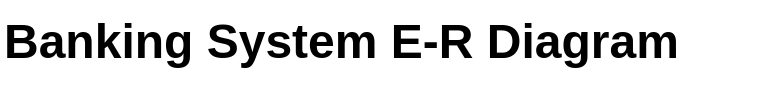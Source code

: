 <mxfile version="26.0.10">
  <diagram name="Page-1" id="uLKTlZJqXvL3qwVg2KBQ">
    <mxGraphModel dx="880" dy="414" grid="1" gridSize="10" guides="1" tooltips="1" connect="1" arrows="1" fold="1" page="1" pageScale="1" pageWidth="850" pageHeight="1100" math="0" shadow="0">
      <root>
        <mxCell id="0" />
        <mxCell id="1" parent="0" />
        <mxCell id="B02b6fuP00QsnAuysx8R-3" value="&lt;h1 style=&quot;margin-top: 0px;&quot;&gt;Banking System E-R Diagram&lt;/h1&gt;" style="text;html=1;whiteSpace=wrap;overflow=hidden;rounded=0;" vertex="1" parent="1">
          <mxGeometry x="270" y="40" width="390" height="40" as="geometry" />
        </mxCell>
      </root>
    </mxGraphModel>
  </diagram>
</mxfile>
